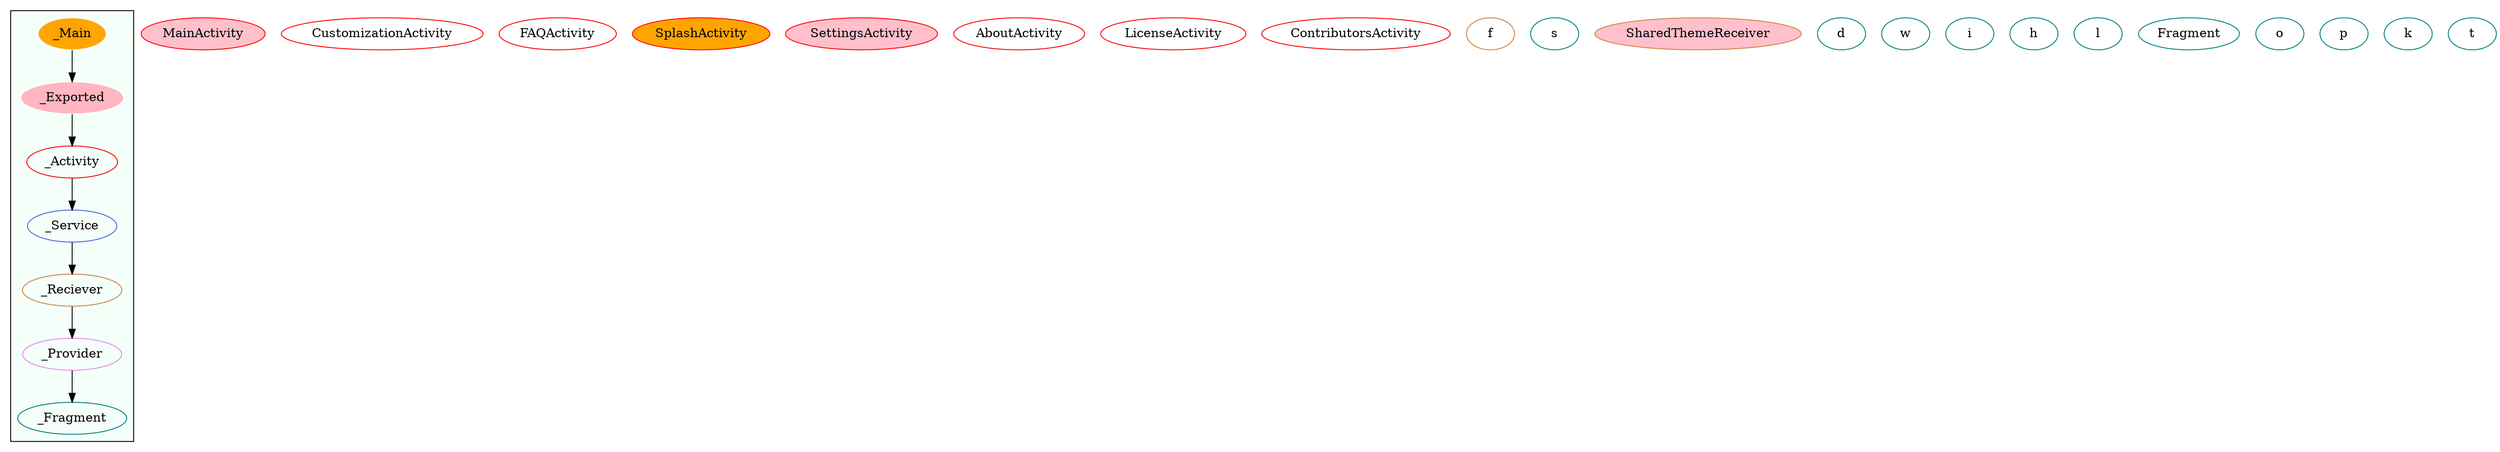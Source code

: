 digraph G {
subgraph cluster_legend{ 
bgcolor=mintcream;
_Activity[color = red];
_Service[color = royalblue];
_Provider[color = violet];
_Reciever[color = peru];
_Fragment[color = teal];
_Main[style=filled, fillcolor=orange, color = mintcream];
_Exported[style=filled, fillcolor=lightpink, color = mintcream];
_Main -> _Exported -> _Activity -> _Service -> _Reciever -> _Provider -> _Fragment; 
}
MainActivity[style=filled, fillcolor=pink, color = red];
CustomizationActivity[color = red];
FAQActivity[color = red];
SplashActivity[style=filled, fillcolor=orange, color = red];
SettingsActivity[style=filled, fillcolor=pink, color = red];
AboutActivity[color = red];
LicenseActivity[color = red];
ContributorsActivity[color = red];
f[color = peru];
s[color = peru];
SharedThemeReceiver[style=filled, fillcolor=pink, color = peru];
d[color = teal];
w[color = teal];
i[color = teal];
h[color = teal];
l[color = teal];
Fragment[color = teal];
o[color = teal];
p[color = teal];
k[color = teal];
t[color = teal];
s[color = teal];
}
